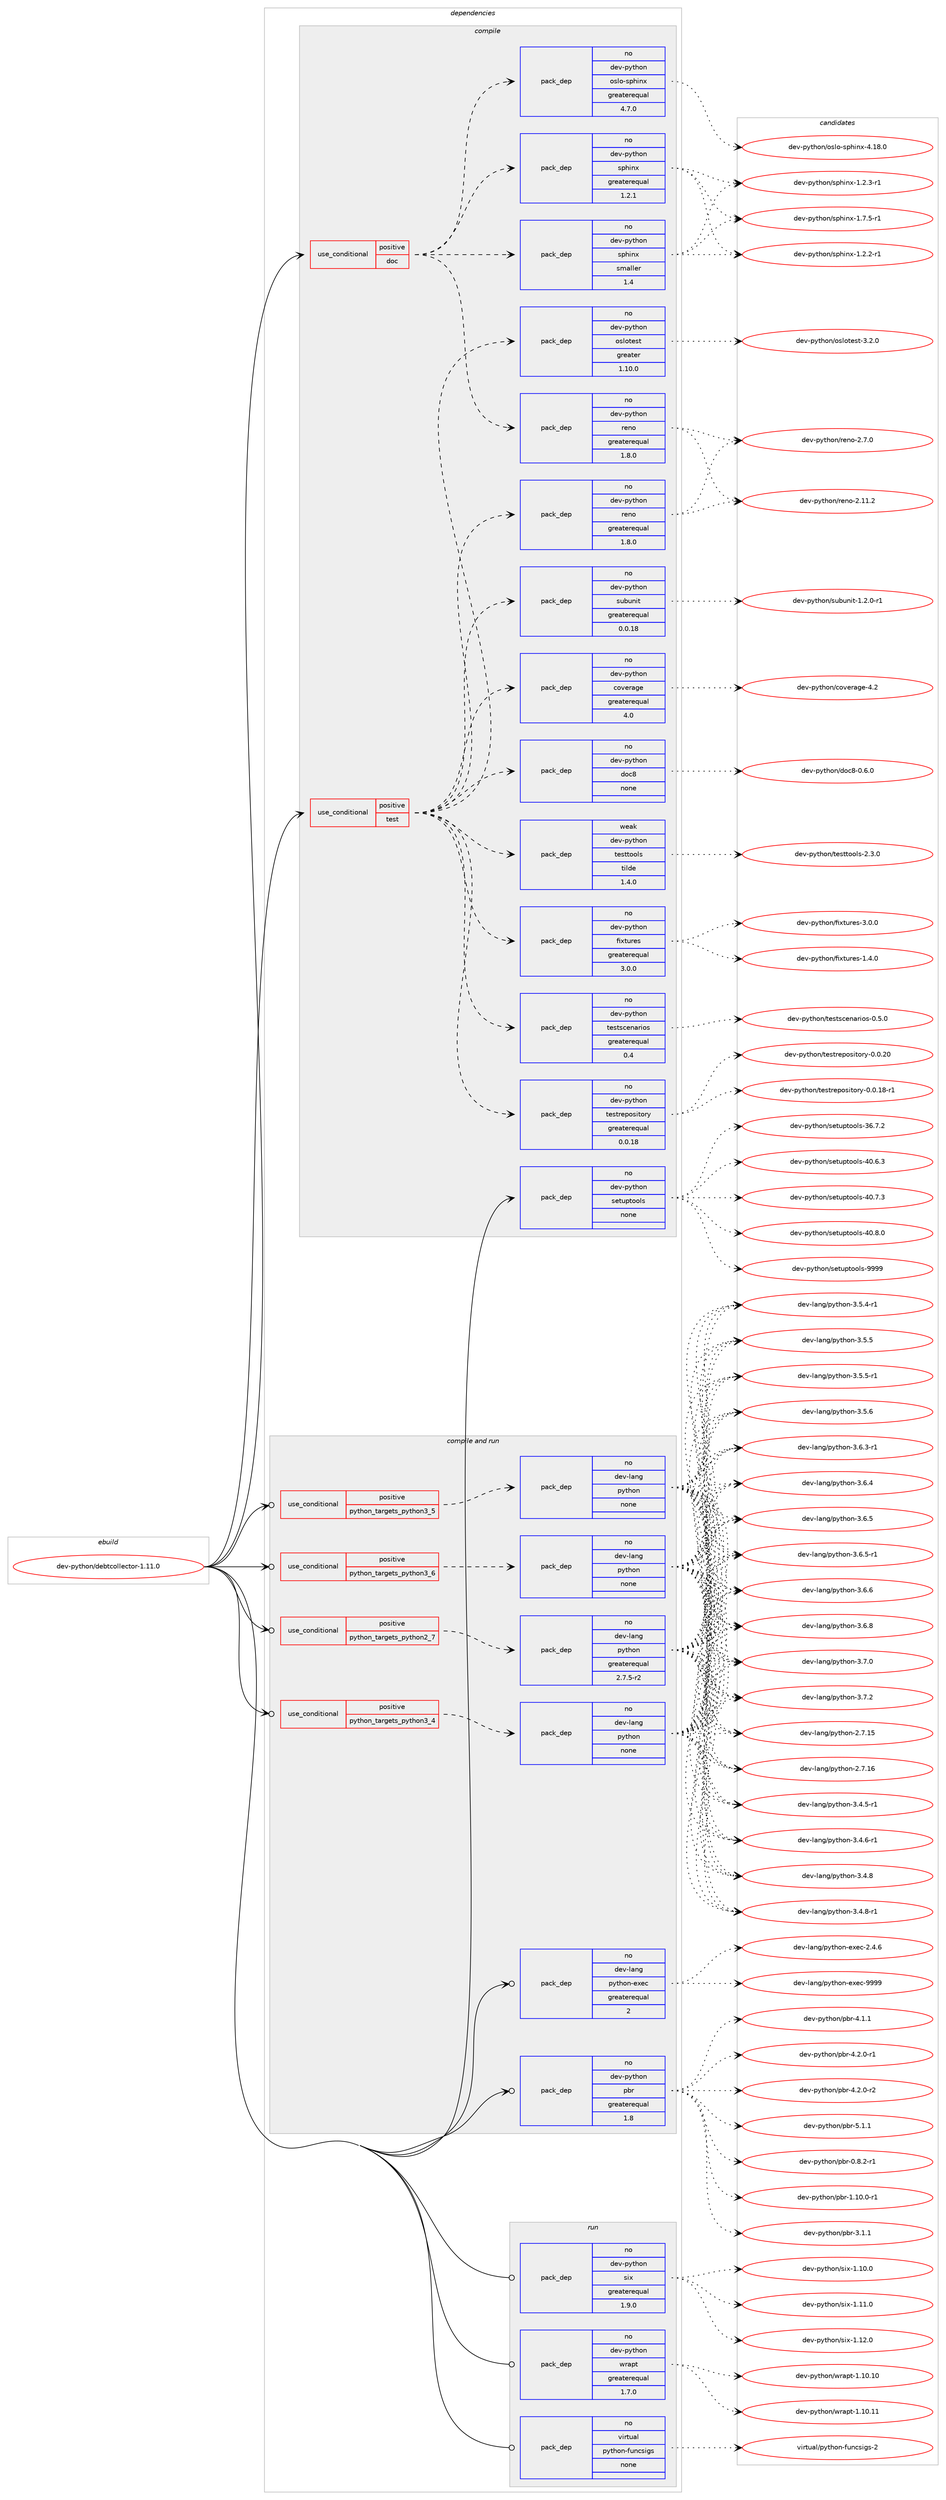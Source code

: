 digraph prolog {

# *************
# Graph options
# *************

newrank=true;
concentrate=true;
compound=true;
graph [rankdir=LR,fontname=Helvetica,fontsize=10,ranksep=1.5];#, ranksep=2.5, nodesep=0.2];
edge  [arrowhead=vee];
node  [fontname=Helvetica,fontsize=10];

# **********
# The ebuild
# **********

subgraph cluster_leftcol {
color=gray;
rank=same;
label=<<i>ebuild</i>>;
id [label="dev-python/debtcollector-1.11.0", color=red, width=4, href="../dev-python/debtcollector-1.11.0.svg"];
}

# ****************
# The dependencies
# ****************

subgraph cluster_midcol {
color=gray;
label=<<i>dependencies</i>>;
subgraph cluster_compile {
fillcolor="#eeeeee";
style=filled;
label=<<i>compile</i>>;
subgraph cond373131 {
dependency1405505 [label=<<TABLE BORDER="0" CELLBORDER="1" CELLSPACING="0" CELLPADDING="4"><TR><TD ROWSPAN="3" CELLPADDING="10">use_conditional</TD></TR><TR><TD>positive</TD></TR><TR><TD>doc</TD></TR></TABLE>>, shape=none, color=red];
subgraph pack1009118 {
dependency1405506 [label=<<TABLE BORDER="0" CELLBORDER="1" CELLSPACING="0" CELLPADDING="4" WIDTH="220"><TR><TD ROWSPAN="6" CELLPADDING="30">pack_dep</TD></TR><TR><TD WIDTH="110">no</TD></TR><TR><TD>dev-python</TD></TR><TR><TD>oslo-sphinx</TD></TR><TR><TD>greaterequal</TD></TR><TR><TD>4.7.0</TD></TR></TABLE>>, shape=none, color=blue];
}
dependency1405505:e -> dependency1405506:w [weight=20,style="dashed",arrowhead="vee"];
subgraph pack1009119 {
dependency1405507 [label=<<TABLE BORDER="0" CELLBORDER="1" CELLSPACING="0" CELLPADDING="4" WIDTH="220"><TR><TD ROWSPAN="6" CELLPADDING="30">pack_dep</TD></TR><TR><TD WIDTH="110">no</TD></TR><TR><TD>dev-python</TD></TR><TR><TD>sphinx</TD></TR><TR><TD>greaterequal</TD></TR><TR><TD>1.2.1</TD></TR></TABLE>>, shape=none, color=blue];
}
dependency1405505:e -> dependency1405507:w [weight=20,style="dashed",arrowhead="vee"];
subgraph pack1009120 {
dependency1405508 [label=<<TABLE BORDER="0" CELLBORDER="1" CELLSPACING="0" CELLPADDING="4" WIDTH="220"><TR><TD ROWSPAN="6" CELLPADDING="30">pack_dep</TD></TR><TR><TD WIDTH="110">no</TD></TR><TR><TD>dev-python</TD></TR><TR><TD>sphinx</TD></TR><TR><TD>smaller</TD></TR><TR><TD>1.4</TD></TR></TABLE>>, shape=none, color=blue];
}
dependency1405505:e -> dependency1405508:w [weight=20,style="dashed",arrowhead="vee"];
subgraph pack1009121 {
dependency1405509 [label=<<TABLE BORDER="0" CELLBORDER="1" CELLSPACING="0" CELLPADDING="4" WIDTH="220"><TR><TD ROWSPAN="6" CELLPADDING="30">pack_dep</TD></TR><TR><TD WIDTH="110">no</TD></TR><TR><TD>dev-python</TD></TR><TR><TD>reno</TD></TR><TR><TD>greaterequal</TD></TR><TR><TD>1.8.0</TD></TR></TABLE>>, shape=none, color=blue];
}
dependency1405505:e -> dependency1405509:w [weight=20,style="dashed",arrowhead="vee"];
}
id:e -> dependency1405505:w [weight=20,style="solid",arrowhead="vee"];
subgraph cond373132 {
dependency1405510 [label=<<TABLE BORDER="0" CELLBORDER="1" CELLSPACING="0" CELLPADDING="4"><TR><TD ROWSPAN="3" CELLPADDING="10">use_conditional</TD></TR><TR><TD>positive</TD></TR><TR><TD>test</TD></TR></TABLE>>, shape=none, color=red];
subgraph pack1009122 {
dependency1405511 [label=<<TABLE BORDER="0" CELLBORDER="1" CELLSPACING="0" CELLPADDING="4" WIDTH="220"><TR><TD ROWSPAN="6" CELLPADDING="30">pack_dep</TD></TR><TR><TD WIDTH="110">no</TD></TR><TR><TD>dev-python</TD></TR><TR><TD>coverage</TD></TR><TR><TD>greaterequal</TD></TR><TR><TD>4.0</TD></TR></TABLE>>, shape=none, color=blue];
}
dependency1405510:e -> dependency1405511:w [weight=20,style="dashed",arrowhead="vee"];
subgraph pack1009123 {
dependency1405512 [label=<<TABLE BORDER="0" CELLBORDER="1" CELLSPACING="0" CELLPADDING="4" WIDTH="220"><TR><TD ROWSPAN="6" CELLPADDING="30">pack_dep</TD></TR><TR><TD WIDTH="110">no</TD></TR><TR><TD>dev-python</TD></TR><TR><TD>subunit</TD></TR><TR><TD>greaterequal</TD></TR><TR><TD>0.0.18</TD></TR></TABLE>>, shape=none, color=blue];
}
dependency1405510:e -> dependency1405512:w [weight=20,style="dashed",arrowhead="vee"];
subgraph pack1009124 {
dependency1405513 [label=<<TABLE BORDER="0" CELLBORDER="1" CELLSPACING="0" CELLPADDING="4" WIDTH="220"><TR><TD ROWSPAN="6" CELLPADDING="30">pack_dep</TD></TR><TR><TD WIDTH="110">no</TD></TR><TR><TD>dev-python</TD></TR><TR><TD>oslotest</TD></TR><TR><TD>greater</TD></TR><TR><TD>1.10.0</TD></TR></TABLE>>, shape=none, color=blue];
}
dependency1405510:e -> dependency1405513:w [weight=20,style="dashed",arrowhead="vee"];
subgraph pack1009125 {
dependency1405514 [label=<<TABLE BORDER="0" CELLBORDER="1" CELLSPACING="0" CELLPADDING="4" WIDTH="220"><TR><TD ROWSPAN="6" CELLPADDING="30">pack_dep</TD></TR><TR><TD WIDTH="110">no</TD></TR><TR><TD>dev-python</TD></TR><TR><TD>testrepository</TD></TR><TR><TD>greaterequal</TD></TR><TR><TD>0.0.18</TD></TR></TABLE>>, shape=none, color=blue];
}
dependency1405510:e -> dependency1405514:w [weight=20,style="dashed",arrowhead="vee"];
subgraph pack1009126 {
dependency1405515 [label=<<TABLE BORDER="0" CELLBORDER="1" CELLSPACING="0" CELLPADDING="4" WIDTH="220"><TR><TD ROWSPAN="6" CELLPADDING="30">pack_dep</TD></TR><TR><TD WIDTH="110">no</TD></TR><TR><TD>dev-python</TD></TR><TR><TD>testscenarios</TD></TR><TR><TD>greaterequal</TD></TR><TR><TD>0.4</TD></TR></TABLE>>, shape=none, color=blue];
}
dependency1405510:e -> dependency1405515:w [weight=20,style="dashed",arrowhead="vee"];
subgraph pack1009127 {
dependency1405516 [label=<<TABLE BORDER="0" CELLBORDER="1" CELLSPACING="0" CELLPADDING="4" WIDTH="220"><TR><TD ROWSPAN="6" CELLPADDING="30">pack_dep</TD></TR><TR><TD WIDTH="110">weak</TD></TR><TR><TD>dev-python</TD></TR><TR><TD>testtools</TD></TR><TR><TD>tilde</TD></TR><TR><TD>1.4.0</TD></TR></TABLE>>, shape=none, color=blue];
}
dependency1405510:e -> dependency1405516:w [weight=20,style="dashed",arrowhead="vee"];
subgraph pack1009128 {
dependency1405517 [label=<<TABLE BORDER="0" CELLBORDER="1" CELLSPACING="0" CELLPADDING="4" WIDTH="220"><TR><TD ROWSPAN="6" CELLPADDING="30">pack_dep</TD></TR><TR><TD WIDTH="110">no</TD></TR><TR><TD>dev-python</TD></TR><TR><TD>fixtures</TD></TR><TR><TD>greaterequal</TD></TR><TR><TD>3.0.0</TD></TR></TABLE>>, shape=none, color=blue];
}
dependency1405510:e -> dependency1405517:w [weight=20,style="dashed",arrowhead="vee"];
subgraph pack1009129 {
dependency1405518 [label=<<TABLE BORDER="0" CELLBORDER="1" CELLSPACING="0" CELLPADDING="4" WIDTH="220"><TR><TD ROWSPAN="6" CELLPADDING="30">pack_dep</TD></TR><TR><TD WIDTH="110">no</TD></TR><TR><TD>dev-python</TD></TR><TR><TD>doc8</TD></TR><TR><TD>none</TD></TR><TR><TD></TD></TR></TABLE>>, shape=none, color=blue];
}
dependency1405510:e -> dependency1405518:w [weight=20,style="dashed",arrowhead="vee"];
subgraph pack1009130 {
dependency1405519 [label=<<TABLE BORDER="0" CELLBORDER="1" CELLSPACING="0" CELLPADDING="4" WIDTH="220"><TR><TD ROWSPAN="6" CELLPADDING="30">pack_dep</TD></TR><TR><TD WIDTH="110">no</TD></TR><TR><TD>dev-python</TD></TR><TR><TD>reno</TD></TR><TR><TD>greaterequal</TD></TR><TR><TD>1.8.0</TD></TR></TABLE>>, shape=none, color=blue];
}
dependency1405510:e -> dependency1405519:w [weight=20,style="dashed",arrowhead="vee"];
}
id:e -> dependency1405510:w [weight=20,style="solid",arrowhead="vee"];
subgraph pack1009131 {
dependency1405520 [label=<<TABLE BORDER="0" CELLBORDER="1" CELLSPACING="0" CELLPADDING="4" WIDTH="220"><TR><TD ROWSPAN="6" CELLPADDING="30">pack_dep</TD></TR><TR><TD WIDTH="110">no</TD></TR><TR><TD>dev-python</TD></TR><TR><TD>setuptools</TD></TR><TR><TD>none</TD></TR><TR><TD></TD></TR></TABLE>>, shape=none, color=blue];
}
id:e -> dependency1405520:w [weight=20,style="solid",arrowhead="vee"];
}
subgraph cluster_compileandrun {
fillcolor="#eeeeee";
style=filled;
label=<<i>compile and run</i>>;
subgraph cond373133 {
dependency1405521 [label=<<TABLE BORDER="0" CELLBORDER="1" CELLSPACING="0" CELLPADDING="4"><TR><TD ROWSPAN="3" CELLPADDING="10">use_conditional</TD></TR><TR><TD>positive</TD></TR><TR><TD>python_targets_python2_7</TD></TR></TABLE>>, shape=none, color=red];
subgraph pack1009132 {
dependency1405522 [label=<<TABLE BORDER="0" CELLBORDER="1" CELLSPACING="0" CELLPADDING="4" WIDTH="220"><TR><TD ROWSPAN="6" CELLPADDING="30">pack_dep</TD></TR><TR><TD WIDTH="110">no</TD></TR><TR><TD>dev-lang</TD></TR><TR><TD>python</TD></TR><TR><TD>greaterequal</TD></TR><TR><TD>2.7.5-r2</TD></TR></TABLE>>, shape=none, color=blue];
}
dependency1405521:e -> dependency1405522:w [weight=20,style="dashed",arrowhead="vee"];
}
id:e -> dependency1405521:w [weight=20,style="solid",arrowhead="odotvee"];
subgraph cond373134 {
dependency1405523 [label=<<TABLE BORDER="0" CELLBORDER="1" CELLSPACING="0" CELLPADDING="4"><TR><TD ROWSPAN="3" CELLPADDING="10">use_conditional</TD></TR><TR><TD>positive</TD></TR><TR><TD>python_targets_python3_4</TD></TR></TABLE>>, shape=none, color=red];
subgraph pack1009133 {
dependency1405524 [label=<<TABLE BORDER="0" CELLBORDER="1" CELLSPACING="0" CELLPADDING="4" WIDTH="220"><TR><TD ROWSPAN="6" CELLPADDING="30">pack_dep</TD></TR><TR><TD WIDTH="110">no</TD></TR><TR><TD>dev-lang</TD></TR><TR><TD>python</TD></TR><TR><TD>none</TD></TR><TR><TD></TD></TR></TABLE>>, shape=none, color=blue];
}
dependency1405523:e -> dependency1405524:w [weight=20,style="dashed",arrowhead="vee"];
}
id:e -> dependency1405523:w [weight=20,style="solid",arrowhead="odotvee"];
subgraph cond373135 {
dependency1405525 [label=<<TABLE BORDER="0" CELLBORDER="1" CELLSPACING="0" CELLPADDING="4"><TR><TD ROWSPAN="3" CELLPADDING="10">use_conditional</TD></TR><TR><TD>positive</TD></TR><TR><TD>python_targets_python3_5</TD></TR></TABLE>>, shape=none, color=red];
subgraph pack1009134 {
dependency1405526 [label=<<TABLE BORDER="0" CELLBORDER="1" CELLSPACING="0" CELLPADDING="4" WIDTH="220"><TR><TD ROWSPAN="6" CELLPADDING="30">pack_dep</TD></TR><TR><TD WIDTH="110">no</TD></TR><TR><TD>dev-lang</TD></TR><TR><TD>python</TD></TR><TR><TD>none</TD></TR><TR><TD></TD></TR></TABLE>>, shape=none, color=blue];
}
dependency1405525:e -> dependency1405526:w [weight=20,style="dashed",arrowhead="vee"];
}
id:e -> dependency1405525:w [weight=20,style="solid",arrowhead="odotvee"];
subgraph cond373136 {
dependency1405527 [label=<<TABLE BORDER="0" CELLBORDER="1" CELLSPACING="0" CELLPADDING="4"><TR><TD ROWSPAN="3" CELLPADDING="10">use_conditional</TD></TR><TR><TD>positive</TD></TR><TR><TD>python_targets_python3_6</TD></TR></TABLE>>, shape=none, color=red];
subgraph pack1009135 {
dependency1405528 [label=<<TABLE BORDER="0" CELLBORDER="1" CELLSPACING="0" CELLPADDING="4" WIDTH="220"><TR><TD ROWSPAN="6" CELLPADDING="30">pack_dep</TD></TR><TR><TD WIDTH="110">no</TD></TR><TR><TD>dev-lang</TD></TR><TR><TD>python</TD></TR><TR><TD>none</TD></TR><TR><TD></TD></TR></TABLE>>, shape=none, color=blue];
}
dependency1405527:e -> dependency1405528:w [weight=20,style="dashed",arrowhead="vee"];
}
id:e -> dependency1405527:w [weight=20,style="solid",arrowhead="odotvee"];
subgraph pack1009136 {
dependency1405529 [label=<<TABLE BORDER="0" CELLBORDER="1" CELLSPACING="0" CELLPADDING="4" WIDTH="220"><TR><TD ROWSPAN="6" CELLPADDING="30">pack_dep</TD></TR><TR><TD WIDTH="110">no</TD></TR><TR><TD>dev-lang</TD></TR><TR><TD>python-exec</TD></TR><TR><TD>greaterequal</TD></TR><TR><TD>2</TD></TR></TABLE>>, shape=none, color=blue];
}
id:e -> dependency1405529:w [weight=20,style="solid",arrowhead="odotvee"];
subgraph pack1009137 {
dependency1405530 [label=<<TABLE BORDER="0" CELLBORDER="1" CELLSPACING="0" CELLPADDING="4" WIDTH="220"><TR><TD ROWSPAN="6" CELLPADDING="30">pack_dep</TD></TR><TR><TD WIDTH="110">no</TD></TR><TR><TD>dev-python</TD></TR><TR><TD>pbr</TD></TR><TR><TD>greaterequal</TD></TR><TR><TD>1.8</TD></TR></TABLE>>, shape=none, color=blue];
}
id:e -> dependency1405530:w [weight=20,style="solid",arrowhead="odotvee"];
}
subgraph cluster_run {
fillcolor="#eeeeee";
style=filled;
label=<<i>run</i>>;
subgraph pack1009138 {
dependency1405531 [label=<<TABLE BORDER="0" CELLBORDER="1" CELLSPACING="0" CELLPADDING="4" WIDTH="220"><TR><TD ROWSPAN="6" CELLPADDING="30">pack_dep</TD></TR><TR><TD WIDTH="110">no</TD></TR><TR><TD>dev-python</TD></TR><TR><TD>six</TD></TR><TR><TD>greaterequal</TD></TR><TR><TD>1.9.0</TD></TR></TABLE>>, shape=none, color=blue];
}
id:e -> dependency1405531:w [weight=20,style="solid",arrowhead="odot"];
subgraph pack1009139 {
dependency1405532 [label=<<TABLE BORDER="0" CELLBORDER="1" CELLSPACING="0" CELLPADDING="4" WIDTH="220"><TR><TD ROWSPAN="6" CELLPADDING="30">pack_dep</TD></TR><TR><TD WIDTH="110">no</TD></TR><TR><TD>dev-python</TD></TR><TR><TD>wrapt</TD></TR><TR><TD>greaterequal</TD></TR><TR><TD>1.7.0</TD></TR></TABLE>>, shape=none, color=blue];
}
id:e -> dependency1405532:w [weight=20,style="solid",arrowhead="odot"];
subgraph pack1009140 {
dependency1405533 [label=<<TABLE BORDER="0" CELLBORDER="1" CELLSPACING="0" CELLPADDING="4" WIDTH="220"><TR><TD ROWSPAN="6" CELLPADDING="30">pack_dep</TD></TR><TR><TD WIDTH="110">no</TD></TR><TR><TD>virtual</TD></TR><TR><TD>python-funcsigs</TD></TR><TR><TD>none</TD></TR><TR><TD></TD></TR></TABLE>>, shape=none, color=blue];
}
id:e -> dependency1405533:w [weight=20,style="solid",arrowhead="odot"];
}
}

# **************
# The candidates
# **************

subgraph cluster_choices {
rank=same;
color=gray;
label=<<i>candidates</i>>;

subgraph choice1009118 {
color=black;
nodesep=1;
choice10010111845112121116104111110471111151081114511511210410511012045524649564648 [label="dev-python/oslo-sphinx-4.18.0", color=red, width=4,href="../dev-python/oslo-sphinx-4.18.0.svg"];
dependency1405506:e -> choice10010111845112121116104111110471111151081114511511210410511012045524649564648:w [style=dotted,weight="100"];
}
subgraph choice1009119 {
color=black;
nodesep=1;
choice10010111845112121116104111110471151121041051101204549465046504511449 [label="dev-python/sphinx-1.2.2-r1", color=red, width=4,href="../dev-python/sphinx-1.2.2-r1.svg"];
choice10010111845112121116104111110471151121041051101204549465046514511449 [label="dev-python/sphinx-1.2.3-r1", color=red, width=4,href="../dev-python/sphinx-1.2.3-r1.svg"];
choice10010111845112121116104111110471151121041051101204549465546534511449 [label="dev-python/sphinx-1.7.5-r1", color=red, width=4,href="../dev-python/sphinx-1.7.5-r1.svg"];
dependency1405507:e -> choice10010111845112121116104111110471151121041051101204549465046504511449:w [style=dotted,weight="100"];
dependency1405507:e -> choice10010111845112121116104111110471151121041051101204549465046514511449:w [style=dotted,weight="100"];
dependency1405507:e -> choice10010111845112121116104111110471151121041051101204549465546534511449:w [style=dotted,weight="100"];
}
subgraph choice1009120 {
color=black;
nodesep=1;
choice10010111845112121116104111110471151121041051101204549465046504511449 [label="dev-python/sphinx-1.2.2-r1", color=red, width=4,href="../dev-python/sphinx-1.2.2-r1.svg"];
choice10010111845112121116104111110471151121041051101204549465046514511449 [label="dev-python/sphinx-1.2.3-r1", color=red, width=4,href="../dev-python/sphinx-1.2.3-r1.svg"];
choice10010111845112121116104111110471151121041051101204549465546534511449 [label="dev-python/sphinx-1.7.5-r1", color=red, width=4,href="../dev-python/sphinx-1.7.5-r1.svg"];
dependency1405508:e -> choice10010111845112121116104111110471151121041051101204549465046504511449:w [style=dotted,weight="100"];
dependency1405508:e -> choice10010111845112121116104111110471151121041051101204549465046514511449:w [style=dotted,weight="100"];
dependency1405508:e -> choice10010111845112121116104111110471151121041051101204549465546534511449:w [style=dotted,weight="100"];
}
subgraph choice1009121 {
color=black;
nodesep=1;
choice100101118451121211161041111104711410111011145504649494650 [label="dev-python/reno-2.11.2", color=red, width=4,href="../dev-python/reno-2.11.2.svg"];
choice1001011184511212111610411111047114101110111455046554648 [label="dev-python/reno-2.7.0", color=red, width=4,href="../dev-python/reno-2.7.0.svg"];
dependency1405509:e -> choice100101118451121211161041111104711410111011145504649494650:w [style=dotted,weight="100"];
dependency1405509:e -> choice1001011184511212111610411111047114101110111455046554648:w [style=dotted,weight="100"];
}
subgraph choice1009122 {
color=black;
nodesep=1;
choice1001011184511212111610411111047991111181011149710310145524650 [label="dev-python/coverage-4.2", color=red, width=4,href="../dev-python/coverage-4.2.svg"];
dependency1405511:e -> choice1001011184511212111610411111047991111181011149710310145524650:w [style=dotted,weight="100"];
}
subgraph choice1009123 {
color=black;
nodesep=1;
choice1001011184511212111610411111047115117981171101051164549465046484511449 [label="dev-python/subunit-1.2.0-r1", color=red, width=4,href="../dev-python/subunit-1.2.0-r1.svg"];
dependency1405512:e -> choice1001011184511212111610411111047115117981171101051164549465046484511449:w [style=dotted,weight="100"];
}
subgraph choice1009124 {
color=black;
nodesep=1;
choice1001011184511212111610411111047111115108111116101115116455146504648 [label="dev-python/oslotest-3.2.0", color=red, width=4,href="../dev-python/oslotest-3.2.0.svg"];
dependency1405513:e -> choice1001011184511212111610411111047111115108111116101115116455146504648:w [style=dotted,weight="100"];
}
subgraph choice1009125 {
color=black;
nodesep=1;
choice1001011184511212111610411111047116101115116114101112111115105116111114121454846484649564511449 [label="dev-python/testrepository-0.0.18-r1", color=red, width=4,href="../dev-python/testrepository-0.0.18-r1.svg"];
choice100101118451121211161041111104711610111511611410111211111510511611111412145484648465048 [label="dev-python/testrepository-0.0.20", color=red, width=4,href="../dev-python/testrepository-0.0.20.svg"];
dependency1405514:e -> choice1001011184511212111610411111047116101115116114101112111115105116111114121454846484649564511449:w [style=dotted,weight="100"];
dependency1405514:e -> choice100101118451121211161041111104711610111511611410111211111510511611111412145484648465048:w [style=dotted,weight="100"];
}
subgraph choice1009126 {
color=black;
nodesep=1;
choice10010111845112121116104111110471161011151161159910111097114105111115454846534648 [label="dev-python/testscenarios-0.5.0", color=red, width=4,href="../dev-python/testscenarios-0.5.0.svg"];
dependency1405515:e -> choice10010111845112121116104111110471161011151161159910111097114105111115454846534648:w [style=dotted,weight="100"];
}
subgraph choice1009127 {
color=black;
nodesep=1;
choice1001011184511212111610411111047116101115116116111111108115455046514648 [label="dev-python/testtools-2.3.0", color=red, width=4,href="../dev-python/testtools-2.3.0.svg"];
dependency1405516:e -> choice1001011184511212111610411111047116101115116116111111108115455046514648:w [style=dotted,weight="100"];
}
subgraph choice1009128 {
color=black;
nodesep=1;
choice1001011184511212111610411111047102105120116117114101115454946524648 [label="dev-python/fixtures-1.4.0", color=red, width=4,href="../dev-python/fixtures-1.4.0.svg"];
choice1001011184511212111610411111047102105120116117114101115455146484648 [label="dev-python/fixtures-3.0.0", color=red, width=4,href="../dev-python/fixtures-3.0.0.svg"];
dependency1405517:e -> choice1001011184511212111610411111047102105120116117114101115454946524648:w [style=dotted,weight="100"];
dependency1405517:e -> choice1001011184511212111610411111047102105120116117114101115455146484648:w [style=dotted,weight="100"];
}
subgraph choice1009129 {
color=black;
nodesep=1;
choice10010111845112121116104111110471001119956454846544648 [label="dev-python/doc8-0.6.0", color=red, width=4,href="../dev-python/doc8-0.6.0.svg"];
dependency1405518:e -> choice10010111845112121116104111110471001119956454846544648:w [style=dotted,weight="100"];
}
subgraph choice1009130 {
color=black;
nodesep=1;
choice100101118451121211161041111104711410111011145504649494650 [label="dev-python/reno-2.11.2", color=red, width=4,href="../dev-python/reno-2.11.2.svg"];
choice1001011184511212111610411111047114101110111455046554648 [label="dev-python/reno-2.7.0", color=red, width=4,href="../dev-python/reno-2.7.0.svg"];
dependency1405519:e -> choice100101118451121211161041111104711410111011145504649494650:w [style=dotted,weight="100"];
dependency1405519:e -> choice1001011184511212111610411111047114101110111455046554648:w [style=dotted,weight="100"];
}
subgraph choice1009131 {
color=black;
nodesep=1;
choice100101118451121211161041111104711510111611711211611111110811545515446554650 [label="dev-python/setuptools-36.7.2", color=red, width=4,href="../dev-python/setuptools-36.7.2.svg"];
choice100101118451121211161041111104711510111611711211611111110811545524846544651 [label="dev-python/setuptools-40.6.3", color=red, width=4,href="../dev-python/setuptools-40.6.3.svg"];
choice100101118451121211161041111104711510111611711211611111110811545524846554651 [label="dev-python/setuptools-40.7.3", color=red, width=4,href="../dev-python/setuptools-40.7.3.svg"];
choice100101118451121211161041111104711510111611711211611111110811545524846564648 [label="dev-python/setuptools-40.8.0", color=red, width=4,href="../dev-python/setuptools-40.8.0.svg"];
choice10010111845112121116104111110471151011161171121161111111081154557575757 [label="dev-python/setuptools-9999", color=red, width=4,href="../dev-python/setuptools-9999.svg"];
dependency1405520:e -> choice100101118451121211161041111104711510111611711211611111110811545515446554650:w [style=dotted,weight="100"];
dependency1405520:e -> choice100101118451121211161041111104711510111611711211611111110811545524846544651:w [style=dotted,weight="100"];
dependency1405520:e -> choice100101118451121211161041111104711510111611711211611111110811545524846554651:w [style=dotted,weight="100"];
dependency1405520:e -> choice100101118451121211161041111104711510111611711211611111110811545524846564648:w [style=dotted,weight="100"];
dependency1405520:e -> choice10010111845112121116104111110471151011161171121161111111081154557575757:w [style=dotted,weight="100"];
}
subgraph choice1009132 {
color=black;
nodesep=1;
choice10010111845108971101034711212111610411111045504655464953 [label="dev-lang/python-2.7.15", color=red, width=4,href="../dev-lang/python-2.7.15.svg"];
choice10010111845108971101034711212111610411111045504655464954 [label="dev-lang/python-2.7.16", color=red, width=4,href="../dev-lang/python-2.7.16.svg"];
choice1001011184510897110103471121211161041111104551465246534511449 [label="dev-lang/python-3.4.5-r1", color=red, width=4,href="../dev-lang/python-3.4.5-r1.svg"];
choice1001011184510897110103471121211161041111104551465246544511449 [label="dev-lang/python-3.4.6-r1", color=red, width=4,href="../dev-lang/python-3.4.6-r1.svg"];
choice100101118451089711010347112121116104111110455146524656 [label="dev-lang/python-3.4.8", color=red, width=4,href="../dev-lang/python-3.4.8.svg"];
choice1001011184510897110103471121211161041111104551465246564511449 [label="dev-lang/python-3.4.8-r1", color=red, width=4,href="../dev-lang/python-3.4.8-r1.svg"];
choice1001011184510897110103471121211161041111104551465346524511449 [label="dev-lang/python-3.5.4-r1", color=red, width=4,href="../dev-lang/python-3.5.4-r1.svg"];
choice100101118451089711010347112121116104111110455146534653 [label="dev-lang/python-3.5.5", color=red, width=4,href="../dev-lang/python-3.5.5.svg"];
choice1001011184510897110103471121211161041111104551465346534511449 [label="dev-lang/python-3.5.5-r1", color=red, width=4,href="../dev-lang/python-3.5.5-r1.svg"];
choice100101118451089711010347112121116104111110455146534654 [label="dev-lang/python-3.5.6", color=red, width=4,href="../dev-lang/python-3.5.6.svg"];
choice1001011184510897110103471121211161041111104551465446514511449 [label="dev-lang/python-3.6.3-r1", color=red, width=4,href="../dev-lang/python-3.6.3-r1.svg"];
choice100101118451089711010347112121116104111110455146544652 [label="dev-lang/python-3.6.4", color=red, width=4,href="../dev-lang/python-3.6.4.svg"];
choice100101118451089711010347112121116104111110455146544653 [label="dev-lang/python-3.6.5", color=red, width=4,href="../dev-lang/python-3.6.5.svg"];
choice1001011184510897110103471121211161041111104551465446534511449 [label="dev-lang/python-3.6.5-r1", color=red, width=4,href="../dev-lang/python-3.6.5-r1.svg"];
choice100101118451089711010347112121116104111110455146544654 [label="dev-lang/python-3.6.6", color=red, width=4,href="../dev-lang/python-3.6.6.svg"];
choice100101118451089711010347112121116104111110455146544656 [label="dev-lang/python-3.6.8", color=red, width=4,href="../dev-lang/python-3.6.8.svg"];
choice100101118451089711010347112121116104111110455146554648 [label="dev-lang/python-3.7.0", color=red, width=4,href="../dev-lang/python-3.7.0.svg"];
choice100101118451089711010347112121116104111110455146554650 [label="dev-lang/python-3.7.2", color=red, width=4,href="../dev-lang/python-3.7.2.svg"];
dependency1405522:e -> choice10010111845108971101034711212111610411111045504655464953:w [style=dotted,weight="100"];
dependency1405522:e -> choice10010111845108971101034711212111610411111045504655464954:w [style=dotted,weight="100"];
dependency1405522:e -> choice1001011184510897110103471121211161041111104551465246534511449:w [style=dotted,weight="100"];
dependency1405522:e -> choice1001011184510897110103471121211161041111104551465246544511449:w [style=dotted,weight="100"];
dependency1405522:e -> choice100101118451089711010347112121116104111110455146524656:w [style=dotted,weight="100"];
dependency1405522:e -> choice1001011184510897110103471121211161041111104551465246564511449:w [style=dotted,weight="100"];
dependency1405522:e -> choice1001011184510897110103471121211161041111104551465346524511449:w [style=dotted,weight="100"];
dependency1405522:e -> choice100101118451089711010347112121116104111110455146534653:w [style=dotted,weight="100"];
dependency1405522:e -> choice1001011184510897110103471121211161041111104551465346534511449:w [style=dotted,weight="100"];
dependency1405522:e -> choice100101118451089711010347112121116104111110455146534654:w [style=dotted,weight="100"];
dependency1405522:e -> choice1001011184510897110103471121211161041111104551465446514511449:w [style=dotted,weight="100"];
dependency1405522:e -> choice100101118451089711010347112121116104111110455146544652:w [style=dotted,weight="100"];
dependency1405522:e -> choice100101118451089711010347112121116104111110455146544653:w [style=dotted,weight="100"];
dependency1405522:e -> choice1001011184510897110103471121211161041111104551465446534511449:w [style=dotted,weight="100"];
dependency1405522:e -> choice100101118451089711010347112121116104111110455146544654:w [style=dotted,weight="100"];
dependency1405522:e -> choice100101118451089711010347112121116104111110455146544656:w [style=dotted,weight="100"];
dependency1405522:e -> choice100101118451089711010347112121116104111110455146554648:w [style=dotted,weight="100"];
dependency1405522:e -> choice100101118451089711010347112121116104111110455146554650:w [style=dotted,weight="100"];
}
subgraph choice1009133 {
color=black;
nodesep=1;
choice10010111845108971101034711212111610411111045504655464953 [label="dev-lang/python-2.7.15", color=red, width=4,href="../dev-lang/python-2.7.15.svg"];
choice10010111845108971101034711212111610411111045504655464954 [label="dev-lang/python-2.7.16", color=red, width=4,href="../dev-lang/python-2.7.16.svg"];
choice1001011184510897110103471121211161041111104551465246534511449 [label="dev-lang/python-3.4.5-r1", color=red, width=4,href="../dev-lang/python-3.4.5-r1.svg"];
choice1001011184510897110103471121211161041111104551465246544511449 [label="dev-lang/python-3.4.6-r1", color=red, width=4,href="../dev-lang/python-3.4.6-r1.svg"];
choice100101118451089711010347112121116104111110455146524656 [label="dev-lang/python-3.4.8", color=red, width=4,href="../dev-lang/python-3.4.8.svg"];
choice1001011184510897110103471121211161041111104551465246564511449 [label="dev-lang/python-3.4.8-r1", color=red, width=4,href="../dev-lang/python-3.4.8-r1.svg"];
choice1001011184510897110103471121211161041111104551465346524511449 [label="dev-lang/python-3.5.4-r1", color=red, width=4,href="../dev-lang/python-3.5.4-r1.svg"];
choice100101118451089711010347112121116104111110455146534653 [label="dev-lang/python-3.5.5", color=red, width=4,href="../dev-lang/python-3.5.5.svg"];
choice1001011184510897110103471121211161041111104551465346534511449 [label="dev-lang/python-3.5.5-r1", color=red, width=4,href="../dev-lang/python-3.5.5-r1.svg"];
choice100101118451089711010347112121116104111110455146534654 [label="dev-lang/python-3.5.6", color=red, width=4,href="../dev-lang/python-3.5.6.svg"];
choice1001011184510897110103471121211161041111104551465446514511449 [label="dev-lang/python-3.6.3-r1", color=red, width=4,href="../dev-lang/python-3.6.3-r1.svg"];
choice100101118451089711010347112121116104111110455146544652 [label="dev-lang/python-3.6.4", color=red, width=4,href="../dev-lang/python-3.6.4.svg"];
choice100101118451089711010347112121116104111110455146544653 [label="dev-lang/python-3.6.5", color=red, width=4,href="../dev-lang/python-3.6.5.svg"];
choice1001011184510897110103471121211161041111104551465446534511449 [label="dev-lang/python-3.6.5-r1", color=red, width=4,href="../dev-lang/python-3.6.5-r1.svg"];
choice100101118451089711010347112121116104111110455146544654 [label="dev-lang/python-3.6.6", color=red, width=4,href="../dev-lang/python-3.6.6.svg"];
choice100101118451089711010347112121116104111110455146544656 [label="dev-lang/python-3.6.8", color=red, width=4,href="../dev-lang/python-3.6.8.svg"];
choice100101118451089711010347112121116104111110455146554648 [label="dev-lang/python-3.7.0", color=red, width=4,href="../dev-lang/python-3.7.0.svg"];
choice100101118451089711010347112121116104111110455146554650 [label="dev-lang/python-3.7.2", color=red, width=4,href="../dev-lang/python-3.7.2.svg"];
dependency1405524:e -> choice10010111845108971101034711212111610411111045504655464953:w [style=dotted,weight="100"];
dependency1405524:e -> choice10010111845108971101034711212111610411111045504655464954:w [style=dotted,weight="100"];
dependency1405524:e -> choice1001011184510897110103471121211161041111104551465246534511449:w [style=dotted,weight="100"];
dependency1405524:e -> choice1001011184510897110103471121211161041111104551465246544511449:w [style=dotted,weight="100"];
dependency1405524:e -> choice100101118451089711010347112121116104111110455146524656:w [style=dotted,weight="100"];
dependency1405524:e -> choice1001011184510897110103471121211161041111104551465246564511449:w [style=dotted,weight="100"];
dependency1405524:e -> choice1001011184510897110103471121211161041111104551465346524511449:w [style=dotted,weight="100"];
dependency1405524:e -> choice100101118451089711010347112121116104111110455146534653:w [style=dotted,weight="100"];
dependency1405524:e -> choice1001011184510897110103471121211161041111104551465346534511449:w [style=dotted,weight="100"];
dependency1405524:e -> choice100101118451089711010347112121116104111110455146534654:w [style=dotted,weight="100"];
dependency1405524:e -> choice1001011184510897110103471121211161041111104551465446514511449:w [style=dotted,weight="100"];
dependency1405524:e -> choice100101118451089711010347112121116104111110455146544652:w [style=dotted,weight="100"];
dependency1405524:e -> choice100101118451089711010347112121116104111110455146544653:w [style=dotted,weight="100"];
dependency1405524:e -> choice1001011184510897110103471121211161041111104551465446534511449:w [style=dotted,weight="100"];
dependency1405524:e -> choice100101118451089711010347112121116104111110455146544654:w [style=dotted,weight="100"];
dependency1405524:e -> choice100101118451089711010347112121116104111110455146544656:w [style=dotted,weight="100"];
dependency1405524:e -> choice100101118451089711010347112121116104111110455146554648:w [style=dotted,weight="100"];
dependency1405524:e -> choice100101118451089711010347112121116104111110455146554650:w [style=dotted,weight="100"];
}
subgraph choice1009134 {
color=black;
nodesep=1;
choice10010111845108971101034711212111610411111045504655464953 [label="dev-lang/python-2.7.15", color=red, width=4,href="../dev-lang/python-2.7.15.svg"];
choice10010111845108971101034711212111610411111045504655464954 [label="dev-lang/python-2.7.16", color=red, width=4,href="../dev-lang/python-2.7.16.svg"];
choice1001011184510897110103471121211161041111104551465246534511449 [label="dev-lang/python-3.4.5-r1", color=red, width=4,href="../dev-lang/python-3.4.5-r1.svg"];
choice1001011184510897110103471121211161041111104551465246544511449 [label="dev-lang/python-3.4.6-r1", color=red, width=4,href="../dev-lang/python-3.4.6-r1.svg"];
choice100101118451089711010347112121116104111110455146524656 [label="dev-lang/python-3.4.8", color=red, width=4,href="../dev-lang/python-3.4.8.svg"];
choice1001011184510897110103471121211161041111104551465246564511449 [label="dev-lang/python-3.4.8-r1", color=red, width=4,href="../dev-lang/python-3.4.8-r1.svg"];
choice1001011184510897110103471121211161041111104551465346524511449 [label="dev-lang/python-3.5.4-r1", color=red, width=4,href="../dev-lang/python-3.5.4-r1.svg"];
choice100101118451089711010347112121116104111110455146534653 [label="dev-lang/python-3.5.5", color=red, width=4,href="../dev-lang/python-3.5.5.svg"];
choice1001011184510897110103471121211161041111104551465346534511449 [label="dev-lang/python-3.5.5-r1", color=red, width=4,href="../dev-lang/python-3.5.5-r1.svg"];
choice100101118451089711010347112121116104111110455146534654 [label="dev-lang/python-3.5.6", color=red, width=4,href="../dev-lang/python-3.5.6.svg"];
choice1001011184510897110103471121211161041111104551465446514511449 [label="dev-lang/python-3.6.3-r1", color=red, width=4,href="../dev-lang/python-3.6.3-r1.svg"];
choice100101118451089711010347112121116104111110455146544652 [label="dev-lang/python-3.6.4", color=red, width=4,href="../dev-lang/python-3.6.4.svg"];
choice100101118451089711010347112121116104111110455146544653 [label="dev-lang/python-3.6.5", color=red, width=4,href="../dev-lang/python-3.6.5.svg"];
choice1001011184510897110103471121211161041111104551465446534511449 [label="dev-lang/python-3.6.5-r1", color=red, width=4,href="../dev-lang/python-3.6.5-r1.svg"];
choice100101118451089711010347112121116104111110455146544654 [label="dev-lang/python-3.6.6", color=red, width=4,href="../dev-lang/python-3.6.6.svg"];
choice100101118451089711010347112121116104111110455146544656 [label="dev-lang/python-3.6.8", color=red, width=4,href="../dev-lang/python-3.6.8.svg"];
choice100101118451089711010347112121116104111110455146554648 [label="dev-lang/python-3.7.0", color=red, width=4,href="../dev-lang/python-3.7.0.svg"];
choice100101118451089711010347112121116104111110455146554650 [label="dev-lang/python-3.7.2", color=red, width=4,href="../dev-lang/python-3.7.2.svg"];
dependency1405526:e -> choice10010111845108971101034711212111610411111045504655464953:w [style=dotted,weight="100"];
dependency1405526:e -> choice10010111845108971101034711212111610411111045504655464954:w [style=dotted,weight="100"];
dependency1405526:e -> choice1001011184510897110103471121211161041111104551465246534511449:w [style=dotted,weight="100"];
dependency1405526:e -> choice1001011184510897110103471121211161041111104551465246544511449:w [style=dotted,weight="100"];
dependency1405526:e -> choice100101118451089711010347112121116104111110455146524656:w [style=dotted,weight="100"];
dependency1405526:e -> choice1001011184510897110103471121211161041111104551465246564511449:w [style=dotted,weight="100"];
dependency1405526:e -> choice1001011184510897110103471121211161041111104551465346524511449:w [style=dotted,weight="100"];
dependency1405526:e -> choice100101118451089711010347112121116104111110455146534653:w [style=dotted,weight="100"];
dependency1405526:e -> choice1001011184510897110103471121211161041111104551465346534511449:w [style=dotted,weight="100"];
dependency1405526:e -> choice100101118451089711010347112121116104111110455146534654:w [style=dotted,weight="100"];
dependency1405526:e -> choice1001011184510897110103471121211161041111104551465446514511449:w [style=dotted,weight="100"];
dependency1405526:e -> choice100101118451089711010347112121116104111110455146544652:w [style=dotted,weight="100"];
dependency1405526:e -> choice100101118451089711010347112121116104111110455146544653:w [style=dotted,weight="100"];
dependency1405526:e -> choice1001011184510897110103471121211161041111104551465446534511449:w [style=dotted,weight="100"];
dependency1405526:e -> choice100101118451089711010347112121116104111110455146544654:w [style=dotted,weight="100"];
dependency1405526:e -> choice100101118451089711010347112121116104111110455146544656:w [style=dotted,weight="100"];
dependency1405526:e -> choice100101118451089711010347112121116104111110455146554648:w [style=dotted,weight="100"];
dependency1405526:e -> choice100101118451089711010347112121116104111110455146554650:w [style=dotted,weight="100"];
}
subgraph choice1009135 {
color=black;
nodesep=1;
choice10010111845108971101034711212111610411111045504655464953 [label="dev-lang/python-2.7.15", color=red, width=4,href="../dev-lang/python-2.7.15.svg"];
choice10010111845108971101034711212111610411111045504655464954 [label="dev-lang/python-2.7.16", color=red, width=4,href="../dev-lang/python-2.7.16.svg"];
choice1001011184510897110103471121211161041111104551465246534511449 [label="dev-lang/python-3.4.5-r1", color=red, width=4,href="../dev-lang/python-3.4.5-r1.svg"];
choice1001011184510897110103471121211161041111104551465246544511449 [label="dev-lang/python-3.4.6-r1", color=red, width=4,href="../dev-lang/python-3.4.6-r1.svg"];
choice100101118451089711010347112121116104111110455146524656 [label="dev-lang/python-3.4.8", color=red, width=4,href="../dev-lang/python-3.4.8.svg"];
choice1001011184510897110103471121211161041111104551465246564511449 [label="dev-lang/python-3.4.8-r1", color=red, width=4,href="../dev-lang/python-3.4.8-r1.svg"];
choice1001011184510897110103471121211161041111104551465346524511449 [label="dev-lang/python-3.5.4-r1", color=red, width=4,href="../dev-lang/python-3.5.4-r1.svg"];
choice100101118451089711010347112121116104111110455146534653 [label="dev-lang/python-3.5.5", color=red, width=4,href="../dev-lang/python-3.5.5.svg"];
choice1001011184510897110103471121211161041111104551465346534511449 [label="dev-lang/python-3.5.5-r1", color=red, width=4,href="../dev-lang/python-3.5.5-r1.svg"];
choice100101118451089711010347112121116104111110455146534654 [label="dev-lang/python-3.5.6", color=red, width=4,href="../dev-lang/python-3.5.6.svg"];
choice1001011184510897110103471121211161041111104551465446514511449 [label="dev-lang/python-3.6.3-r1", color=red, width=4,href="../dev-lang/python-3.6.3-r1.svg"];
choice100101118451089711010347112121116104111110455146544652 [label="dev-lang/python-3.6.4", color=red, width=4,href="../dev-lang/python-3.6.4.svg"];
choice100101118451089711010347112121116104111110455146544653 [label="dev-lang/python-3.6.5", color=red, width=4,href="../dev-lang/python-3.6.5.svg"];
choice1001011184510897110103471121211161041111104551465446534511449 [label="dev-lang/python-3.6.5-r1", color=red, width=4,href="../dev-lang/python-3.6.5-r1.svg"];
choice100101118451089711010347112121116104111110455146544654 [label="dev-lang/python-3.6.6", color=red, width=4,href="../dev-lang/python-3.6.6.svg"];
choice100101118451089711010347112121116104111110455146544656 [label="dev-lang/python-3.6.8", color=red, width=4,href="../dev-lang/python-3.6.8.svg"];
choice100101118451089711010347112121116104111110455146554648 [label="dev-lang/python-3.7.0", color=red, width=4,href="../dev-lang/python-3.7.0.svg"];
choice100101118451089711010347112121116104111110455146554650 [label="dev-lang/python-3.7.2", color=red, width=4,href="../dev-lang/python-3.7.2.svg"];
dependency1405528:e -> choice10010111845108971101034711212111610411111045504655464953:w [style=dotted,weight="100"];
dependency1405528:e -> choice10010111845108971101034711212111610411111045504655464954:w [style=dotted,weight="100"];
dependency1405528:e -> choice1001011184510897110103471121211161041111104551465246534511449:w [style=dotted,weight="100"];
dependency1405528:e -> choice1001011184510897110103471121211161041111104551465246544511449:w [style=dotted,weight="100"];
dependency1405528:e -> choice100101118451089711010347112121116104111110455146524656:w [style=dotted,weight="100"];
dependency1405528:e -> choice1001011184510897110103471121211161041111104551465246564511449:w [style=dotted,weight="100"];
dependency1405528:e -> choice1001011184510897110103471121211161041111104551465346524511449:w [style=dotted,weight="100"];
dependency1405528:e -> choice100101118451089711010347112121116104111110455146534653:w [style=dotted,weight="100"];
dependency1405528:e -> choice1001011184510897110103471121211161041111104551465346534511449:w [style=dotted,weight="100"];
dependency1405528:e -> choice100101118451089711010347112121116104111110455146534654:w [style=dotted,weight="100"];
dependency1405528:e -> choice1001011184510897110103471121211161041111104551465446514511449:w [style=dotted,weight="100"];
dependency1405528:e -> choice100101118451089711010347112121116104111110455146544652:w [style=dotted,weight="100"];
dependency1405528:e -> choice100101118451089711010347112121116104111110455146544653:w [style=dotted,weight="100"];
dependency1405528:e -> choice1001011184510897110103471121211161041111104551465446534511449:w [style=dotted,weight="100"];
dependency1405528:e -> choice100101118451089711010347112121116104111110455146544654:w [style=dotted,weight="100"];
dependency1405528:e -> choice100101118451089711010347112121116104111110455146544656:w [style=dotted,weight="100"];
dependency1405528:e -> choice100101118451089711010347112121116104111110455146554648:w [style=dotted,weight="100"];
dependency1405528:e -> choice100101118451089711010347112121116104111110455146554650:w [style=dotted,weight="100"];
}
subgraph choice1009136 {
color=black;
nodesep=1;
choice1001011184510897110103471121211161041111104510112010199455046524654 [label="dev-lang/python-exec-2.4.6", color=red, width=4,href="../dev-lang/python-exec-2.4.6.svg"];
choice10010111845108971101034711212111610411111045101120101994557575757 [label="dev-lang/python-exec-9999", color=red, width=4,href="../dev-lang/python-exec-9999.svg"];
dependency1405529:e -> choice1001011184510897110103471121211161041111104510112010199455046524654:w [style=dotted,weight="100"];
dependency1405529:e -> choice10010111845108971101034711212111610411111045101120101994557575757:w [style=dotted,weight="100"];
}
subgraph choice1009137 {
color=black;
nodesep=1;
choice1001011184511212111610411111047112981144548465646504511449 [label="dev-python/pbr-0.8.2-r1", color=red, width=4,href="../dev-python/pbr-0.8.2-r1.svg"];
choice100101118451121211161041111104711298114454946494846484511449 [label="dev-python/pbr-1.10.0-r1", color=red, width=4,href="../dev-python/pbr-1.10.0-r1.svg"];
choice100101118451121211161041111104711298114455146494649 [label="dev-python/pbr-3.1.1", color=red, width=4,href="../dev-python/pbr-3.1.1.svg"];
choice100101118451121211161041111104711298114455246494649 [label="dev-python/pbr-4.1.1", color=red, width=4,href="../dev-python/pbr-4.1.1.svg"];
choice1001011184511212111610411111047112981144552465046484511449 [label="dev-python/pbr-4.2.0-r1", color=red, width=4,href="../dev-python/pbr-4.2.0-r1.svg"];
choice1001011184511212111610411111047112981144552465046484511450 [label="dev-python/pbr-4.2.0-r2", color=red, width=4,href="../dev-python/pbr-4.2.0-r2.svg"];
choice100101118451121211161041111104711298114455346494649 [label="dev-python/pbr-5.1.1", color=red, width=4,href="../dev-python/pbr-5.1.1.svg"];
dependency1405530:e -> choice1001011184511212111610411111047112981144548465646504511449:w [style=dotted,weight="100"];
dependency1405530:e -> choice100101118451121211161041111104711298114454946494846484511449:w [style=dotted,weight="100"];
dependency1405530:e -> choice100101118451121211161041111104711298114455146494649:w [style=dotted,weight="100"];
dependency1405530:e -> choice100101118451121211161041111104711298114455246494649:w [style=dotted,weight="100"];
dependency1405530:e -> choice1001011184511212111610411111047112981144552465046484511449:w [style=dotted,weight="100"];
dependency1405530:e -> choice1001011184511212111610411111047112981144552465046484511450:w [style=dotted,weight="100"];
dependency1405530:e -> choice100101118451121211161041111104711298114455346494649:w [style=dotted,weight="100"];
}
subgraph choice1009138 {
color=black;
nodesep=1;
choice100101118451121211161041111104711510512045494649484648 [label="dev-python/six-1.10.0", color=red, width=4,href="../dev-python/six-1.10.0.svg"];
choice100101118451121211161041111104711510512045494649494648 [label="dev-python/six-1.11.0", color=red, width=4,href="../dev-python/six-1.11.0.svg"];
choice100101118451121211161041111104711510512045494649504648 [label="dev-python/six-1.12.0", color=red, width=4,href="../dev-python/six-1.12.0.svg"];
dependency1405531:e -> choice100101118451121211161041111104711510512045494649484648:w [style=dotted,weight="100"];
dependency1405531:e -> choice100101118451121211161041111104711510512045494649494648:w [style=dotted,weight="100"];
dependency1405531:e -> choice100101118451121211161041111104711510512045494649504648:w [style=dotted,weight="100"];
}
subgraph choice1009139 {
color=black;
nodesep=1;
choice1001011184511212111610411111047119114971121164549464948464948 [label="dev-python/wrapt-1.10.10", color=red, width=4,href="../dev-python/wrapt-1.10.10.svg"];
choice1001011184511212111610411111047119114971121164549464948464949 [label="dev-python/wrapt-1.10.11", color=red, width=4,href="../dev-python/wrapt-1.10.11.svg"];
dependency1405532:e -> choice1001011184511212111610411111047119114971121164549464948464948:w [style=dotted,weight="100"];
dependency1405532:e -> choice1001011184511212111610411111047119114971121164549464948464949:w [style=dotted,weight="100"];
}
subgraph choice1009140 {
color=black;
nodesep=1;
choice118105114116117971084711212111610411111045102117110991151051031154550 [label="virtual/python-funcsigs-2", color=red, width=4,href="../virtual/python-funcsigs-2.svg"];
dependency1405533:e -> choice118105114116117971084711212111610411111045102117110991151051031154550:w [style=dotted,weight="100"];
}
}

}
